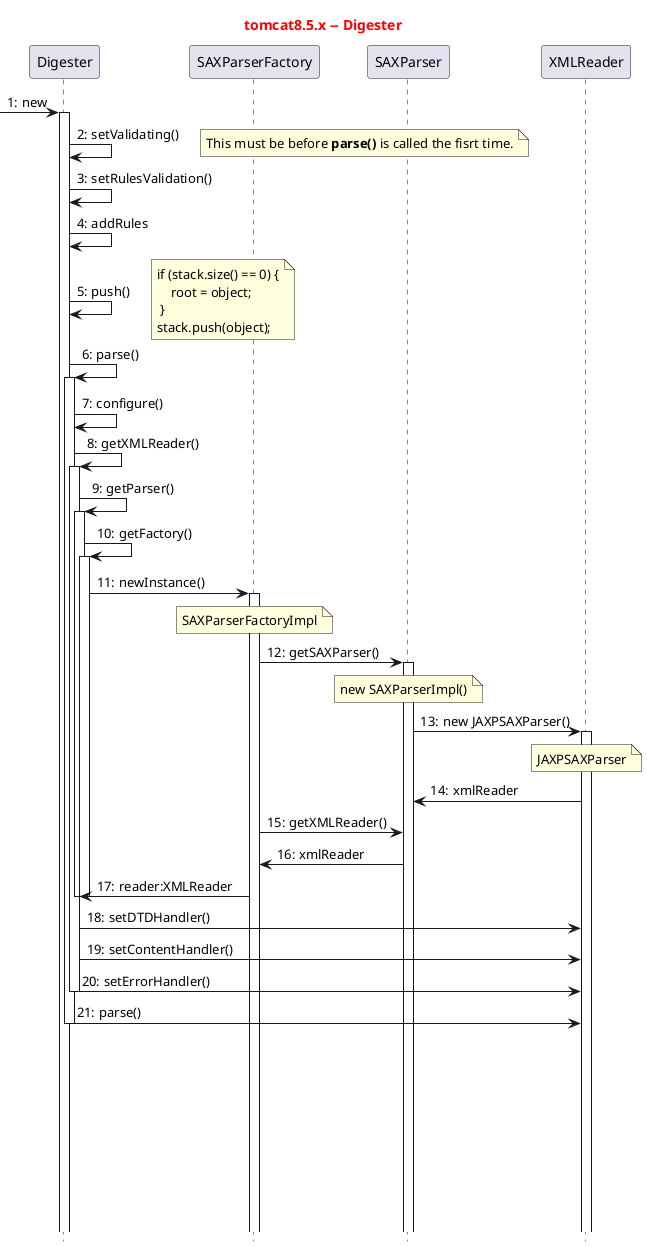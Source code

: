 @startuml
hide footbox
title <font color="red">tomcat8.5.x -- Digester

participant Digester as A


autonumber 1 "0:"

[-> A : new
activate A

A -> A : setValidating()
note right
This must be before <b>parse()</b> is called the fisrt time.
end note
A -> A : setRulesValidation()
A -> A : addRules
A -> A : push()
note right
if (stack.size() == 0) {
    root = object;
 }
stack.push(object);
end note
A -> A : parse()
activate A

A -> A : configure()
A -> A : getXMLReader()
activate A

A -> A : getParser()
activate A
A -> A : getFactory()
activate A

A -> SAXParserFactory : newInstance()
activate SAXParserFactory
note over SAXParserFactory : SAXParserFactoryImpl
SAXParserFactory -> SAXParser : getSAXParser()
activate SAXParser
note over SAXParser : new SAXParserImpl()
SAXParser -> XMLReader : new JAXPSAXParser()
activate XMLReader
note over XMLReader : JAXPSAXParser
SAXParser <- XMLReader : xmlReader
SAXParserFactory -> SAXParser : getXMLReader()
SAXParserFactory <- SAXParser : xmlReader

A <- SAXParserFactory : reader:XMLReader
deactivate A
''''''''''end A : getFactory()
deactivate A
''''''''''end A : getParser()

A -> XMLReader : setDTDHandler()
A -> XMLReader : setContentHandler()
A -> XMLReader : setErrorHandler()
deactivate A
''''''''''end A : getXMLReader()
A -> XMLReader : parse()
deactivate A
''''''''''end A : parse()













||200||

@enduml